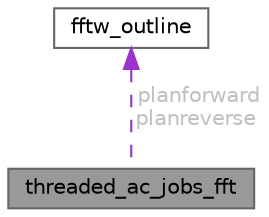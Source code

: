 digraph "threaded_ac_jobs_fft"
{
 // LATEX_PDF_SIZE
  bgcolor="transparent";
  edge [fontname=Helvetica,fontsize=10,labelfontname=Helvetica,labelfontsize=10];
  node [fontname=Helvetica,fontsize=10,shape=box,height=0.2,width=0.4];
  Node1 [id="Node000001",label="threaded_ac_jobs_fft",height=0.2,width=0.4,color="gray40", fillcolor="grey60", style="filled", fontcolor="black",tooltip="Class to contain spectral method jobs."];
  Node2 -> Node1 [id="edge1_Node000001_Node000002",dir="back",color="darkorchid3",style="dashed",tooltip=" ",label=" planforward\nplanreverse",fontcolor="grey" ];
  Node2 [id="Node000002",label="fftw_outline",height=0.2,width=0.4,color="gray40", fillcolor="white", style="filled",URL="$structfftw__outline.html",tooltip=" "];
}

